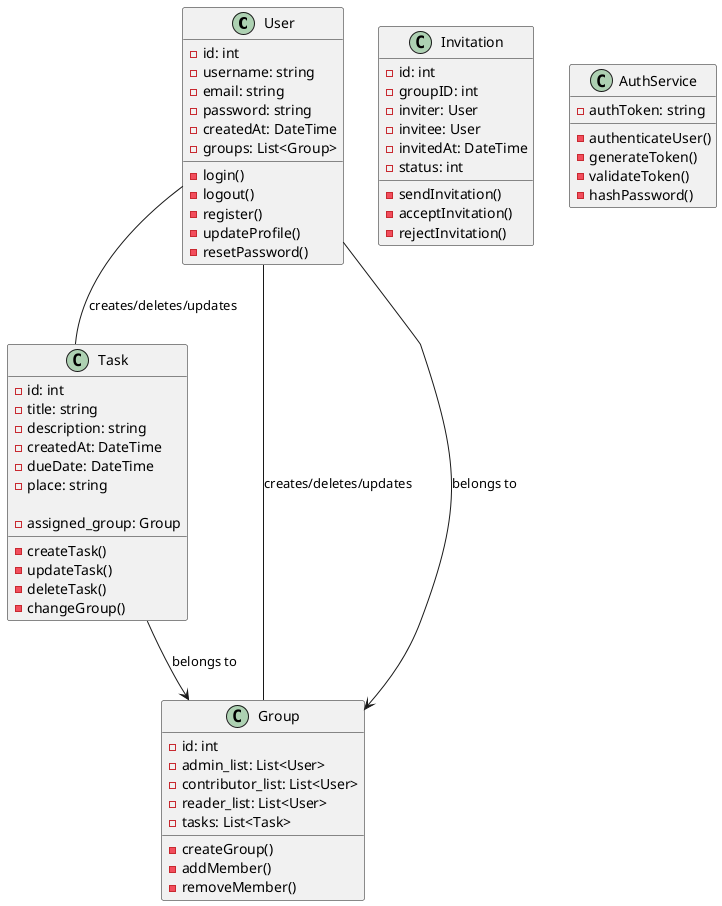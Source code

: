 @startuml

	'Brainstorming:
	'--------------

	'Main classes that are needed:
	'- User
		'- username
		'- password
		'- groups
	'- Task
		'- description
		'- date
		'- place
	'- Group
		'- admin list
		'- contributor list
		'- reader list
		'- tasks
	'- Invitation
		'- from: user
		'- to: user
		'- status (accepted, denied, pending)
	'- AuthService

class User {
	- id: int
	- username: string
	- email: string
	- password: string
	- createdAt: DateTime
	- groups: List<Group>
	- login()
	- logout()
	- register()
	- updateProfile()
	- resetPassword()
	
}

class Task {
	- id: int
	- title: string
	- description: string
	- createdAt: DateTime
	- dueDate: DateTime
	- place: string

	'NOTE: okay for one to one assignment of task and group
	'need to change otherwise, but changing would increase
	'flexibility
	- assigned_group: Group

	- createTask()
	- updateTask()
	- deleteTask()
	- changeGroup()
}

class Group {
	- id: int
	- admin_list: List<User>
	- contributor_list: List<User>
	- reader_list: List<User>
	- tasks: List<Task>
	- createGroup()
	- addMember()
	- removeMember()
}

class Invitation {
	- id: int
	- groupID: int
	- inviter: User
	- invitee: User
	- invitedAt: DateTime
	- status: int
	- sendInvitation()
	- acceptInvitation()
	- rejectInvitation()
}

class AuthService {
	- authToken: string
	- authenticateUser()
	- generateToken()
	- validateToken()
	- hashPassword()
}

User -- Group : "creates/deletes/updates"
User --> Group: "belongs to"
User -- Task : "creates/deletes/updates"
Task --> Group: "belongs to"

@enduml
